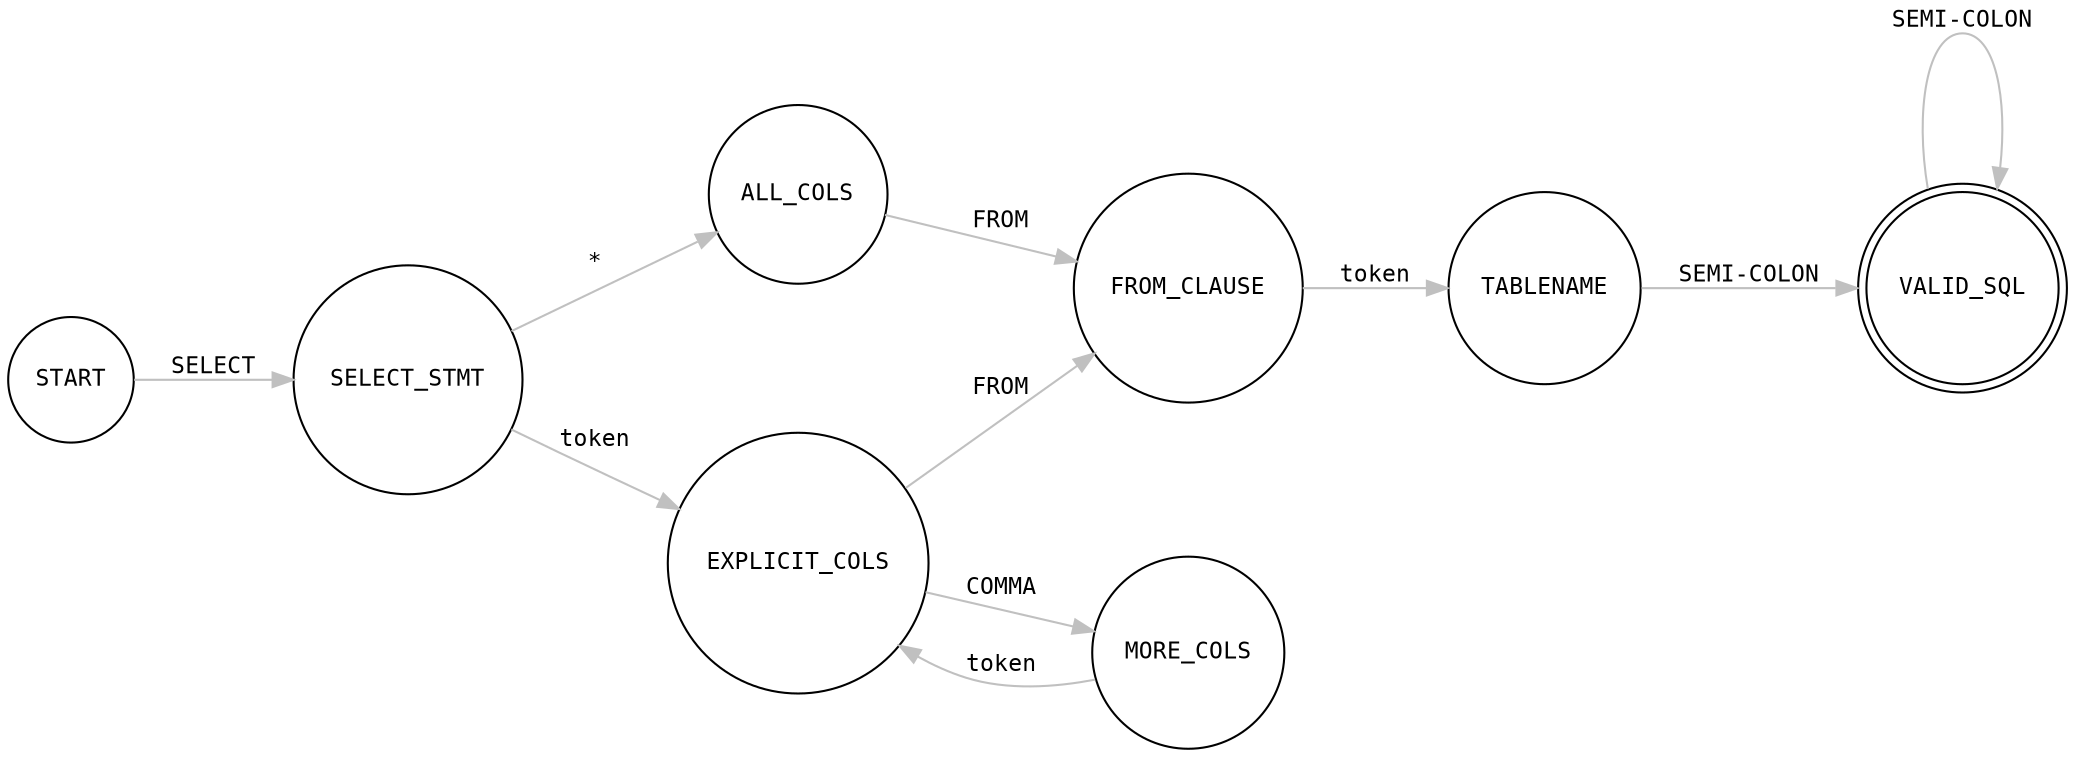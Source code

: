 digraph G {
    graph [rankdir=LR labelfontcolor=red fontname="monospace" nodesep=1 size="20,33"]
    node [fontname="monospace" fontsize=11  shape="circle"]
    edge [fontname="monospace" color="grey" fontsize=11]
    
    init [label="START"]
    select [label="SELECT_STMT"]
    all_cols [label="ALL_COLS"]
    explicit_cols [label="EXPLICIT_COLS"]
    more_cols [label="MORE_COLS"]
    from [label="FROM_CLAUSE"]
    table [label="TABLENAME"]
    valid [label="VALID_SQL" shape="doublecircle"]

    init -> select [label="SELECT"]
    select -> all_cols [label="*"]
    select -> explicit_cols [label="token"]

    explicit_cols -> more_cols [label="COMMA"]
    more_cols -> explicit_cols [label="token"]

    explicit_cols -> from [label="FROM"]
    
    all_cols -> from [label="FROM"]
    
    from -> table [label="token"]
    table -> valid [label="SEMI-COLON"]
    valid -> valid [label="SEMI-COLON"]
}
